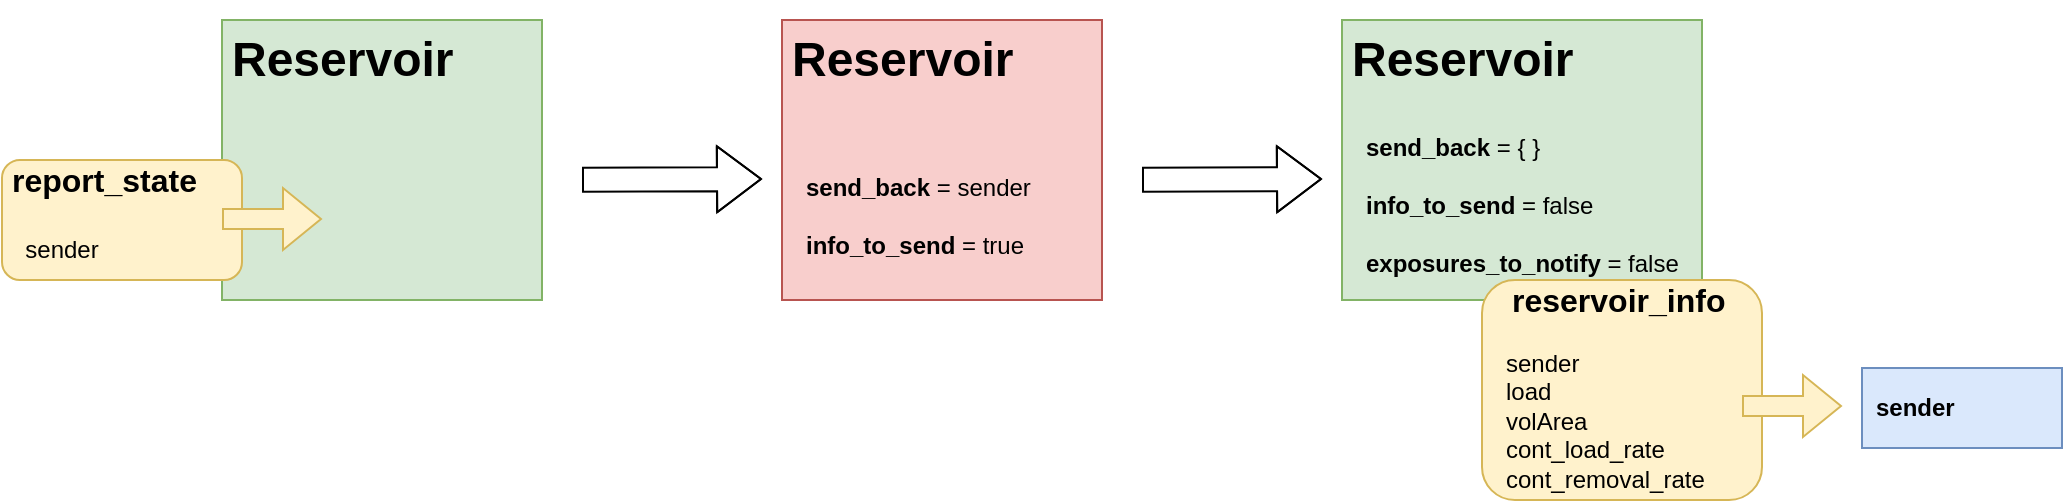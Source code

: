 <mxfile version="15.4.0" type="device"><diagram id="5sIYCCbQKuoTW88zQdbN" name="Page-1"><mxGraphModel dx="1422" dy="843" grid="1" gridSize="10" guides="1" tooltips="1" connect="1" arrows="1" fold="1" page="1" pageScale="1" pageWidth="1169" pageHeight="827" math="0" shadow="0"><root><mxCell id="0"/><mxCell id="1" parent="0"/><mxCell id="OSFY_tRSAkee0JvHRMc3-34" value="" style="rounded=0;whiteSpace=wrap;html=1;fillColor=#d5e8d4;strokeColor=#82b366;" parent="1" vertex="1"><mxGeometry x="120" y="220" width="160" height="140" as="geometry"/></mxCell><mxCell id="OSFY_tRSAkee0JvHRMc3-35" value="&lt;h1&gt;Reservoir&lt;/h1&gt;" style="text;html=1;strokeColor=none;fillColor=none;spacing=5;spacingTop=-20;whiteSpace=wrap;overflow=hidden;rounded=0;" parent="1" vertex="1"><mxGeometry x="120" y="220" width="120" height="40" as="geometry"/></mxCell><mxCell id="OSFY_tRSAkee0JvHRMc3-40" value="" style="rounded=1;whiteSpace=wrap;html=1;fillColor=#fff2cc;strokeColor=#d6b656;" parent="1" vertex="1"><mxGeometry x="10" y="290" width="120" height="60" as="geometry"/></mxCell><mxCell id="OSFY_tRSAkee0JvHRMc3-41" value="" style="shape=flexArrow;endArrow=classic;html=1;rounded=0;edgeStyle=orthogonalEdgeStyle;fillColor=#fff2cc;strokeColor=#d6b656;" parent="1" edge="1"><mxGeometry width="50" height="50" relative="1" as="geometry"><mxPoint x="120" y="319.5" as="sourcePoint"/><mxPoint x="170" y="319.5" as="targetPoint"/><Array as="points"/></mxGeometry></mxCell><mxCell id="OSFY_tRSAkee0JvHRMc3-43" value="sender" style="text;html=1;strokeColor=none;fillColor=none;align=center;verticalAlign=middle;whiteSpace=wrap;rounded=0;" parent="1" vertex="1"><mxGeometry x="10" y="320" width="60" height="30" as="geometry"/></mxCell><mxCell id="OSFY_tRSAkee0JvHRMc3-44" value="&lt;h1 style=&quot;font-size: 16px&quot;&gt;report_state&lt;/h1&gt;" style="text;html=1;strokeColor=none;fillColor=none;spacing=5;spacingTop=-20;whiteSpace=wrap;overflow=hidden;rounded=0;" parent="1" vertex="1"><mxGeometry x="10" y="290" width="100" height="20" as="geometry"/></mxCell><mxCell id="OSFY_tRSAkee0JvHRMc3-45" value="" style="rounded=0;whiteSpace=wrap;html=1;fillColor=#f8cecc;strokeColor=#b85450;" parent="1" vertex="1"><mxGeometry x="400" y="220" width="160" height="140" as="geometry"/></mxCell><mxCell id="OSFY_tRSAkee0JvHRMc3-51" value="&lt;b&gt;send_back&lt;/b&gt; = sender&lt;br&gt;&lt;br&gt;&lt;b&gt;info_to_send&lt;/b&gt; = true" style="text;html=1;strokeColor=none;fillColor=none;align=left;verticalAlign=top;whiteSpace=wrap;rounded=0;" parent="1" vertex="1"><mxGeometry x="410" y="290" width="160" height="60" as="geometry"/></mxCell><mxCell id="OSFY_tRSAkee0JvHRMc3-52" value="" style="rounded=0;whiteSpace=wrap;html=1;fillColor=#d5e8d4;strokeColor=#82b366;" parent="1" vertex="1"><mxGeometry x="680" y="220" width="180" height="140" as="geometry"/></mxCell><mxCell id="OSFY_tRSAkee0JvHRMc3-58" value="" style="rounded=1;whiteSpace=wrap;html=1;fillColor=#fff2cc;strokeColor=#d6b656;" parent="1" vertex="1"><mxGeometry x="750" y="350" width="140" height="110" as="geometry"/></mxCell><mxCell id="OSFY_tRSAkee0JvHRMc3-62" value="sender&lt;br&gt;load&lt;br&gt;volArea&lt;br&gt;cont_load_rate&lt;br&gt;cont_removal_rate" style="text;html=1;strokeColor=none;fillColor=none;align=left;verticalAlign=bottom;whiteSpace=wrap;rounded=0;" parent="1" vertex="1"><mxGeometry x="760" y="368" width="110" height="91" as="geometry"/></mxCell><mxCell id="OSFY_tRSAkee0JvHRMc3-64" value="&lt;b&gt;send_back&lt;/b&gt; = { }&lt;br&gt;&lt;br&gt;&lt;b&gt;info_to_send&lt;/b&gt; = false&lt;br&gt;&lt;br&gt;&lt;b&gt;exposures_to_notify&lt;/b&gt;&amp;nbsp;= false" style="text;html=1;strokeColor=none;fillColor=none;align=left;verticalAlign=top;whiteSpace=wrap;rounded=0;" parent="1" vertex="1"><mxGeometry x="690" y="270" width="160" height="60" as="geometry"/></mxCell><mxCell id="OSFY_tRSAkee0JvHRMc3-65" value="" style="shape=flexArrow;endArrow=classic;html=1;rounded=0;edgeStyle=orthogonalEdgeStyle;width=12;endSize=7;" parent="1" edge="1"><mxGeometry width="50" height="50" relative="1" as="geometry"><mxPoint x="300" y="299.84" as="sourcePoint"/><mxPoint x="390" y="299.5" as="targetPoint"/><Array as="points"><mxPoint x="330" y="299.5"/></Array></mxGeometry></mxCell><mxCell id="OSFY_tRSAkee0JvHRMc3-66" value="" style="shape=flexArrow;endArrow=classic;html=1;rounded=0;edgeStyle=orthogonalEdgeStyle;width=12;endSize=7;" parent="1" edge="1"><mxGeometry width="50" height="50" relative="1" as="geometry"><mxPoint x="580" y="299.84" as="sourcePoint"/><mxPoint x="670" y="299.5" as="targetPoint"/><Array as="points"><mxPoint x="610" y="299.5"/></Array></mxGeometry></mxCell><mxCell id="OSFY_tRSAkee0JvHRMc3-67" value="&lt;h1&gt;Reservoir&lt;/h1&gt;" style="text;html=1;strokeColor=none;fillColor=none;spacing=5;spacingTop=-20;whiteSpace=wrap;overflow=hidden;rounded=0;" parent="1" vertex="1"><mxGeometry x="680" y="220" width="120" height="40" as="geometry"/></mxCell><mxCell id="OSFY_tRSAkee0JvHRMc3-68" value="&lt;h1&gt;Reservoir&lt;/h1&gt;" style="text;html=1;strokeColor=none;fillColor=none;spacing=5;spacingTop=-20;whiteSpace=wrap;overflow=hidden;rounded=0;" parent="1" vertex="1"><mxGeometry x="400" y="220" width="120" height="40" as="geometry"/></mxCell><mxCell id="OSFY_tRSAkee0JvHRMc3-69" value="&lt;h1 style=&quot;font-size: 16px&quot;&gt;reservoir_info&lt;/h1&gt;" style="text;html=1;strokeColor=none;fillColor=none;spacing=5;spacingTop=-20;whiteSpace=wrap;overflow=hidden;rounded=0;" parent="1" vertex="1"><mxGeometry x="760" y="350" width="120" height="20" as="geometry"/></mxCell><mxCell id="OSFY_tRSAkee0JvHRMc3-70" value="" style="shape=flexArrow;endArrow=classic;html=1;rounded=0;edgeStyle=orthogonalEdgeStyle;fillColor=#fff2cc;strokeColor=#d6b656;" parent="1" edge="1"><mxGeometry width="50" height="50" relative="1" as="geometry"><mxPoint x="880" y="413" as="sourcePoint"/><mxPoint x="930" y="413" as="targetPoint"/><Array as="points"/></mxGeometry></mxCell><mxCell id="_JGd2vkIwONhEahvlNgc-1" value="" style="rounded=0;whiteSpace=wrap;html=1;fillColor=#dae8fc;strokeColor=#6c8ebf;" vertex="1" parent="1"><mxGeometry x="940" y="394" width="100" height="40" as="geometry"/></mxCell><mxCell id="_JGd2vkIwONhEahvlNgc-2" value="sender" style="text;html=1;strokeColor=none;fillColor=none;align=left;verticalAlign=middle;whiteSpace=wrap;rounded=0;fontStyle=1" vertex="1" parent="1"><mxGeometry x="945" y="399" width="90" height="30" as="geometry"/></mxCell></root></mxGraphModel></diagram></mxfile>